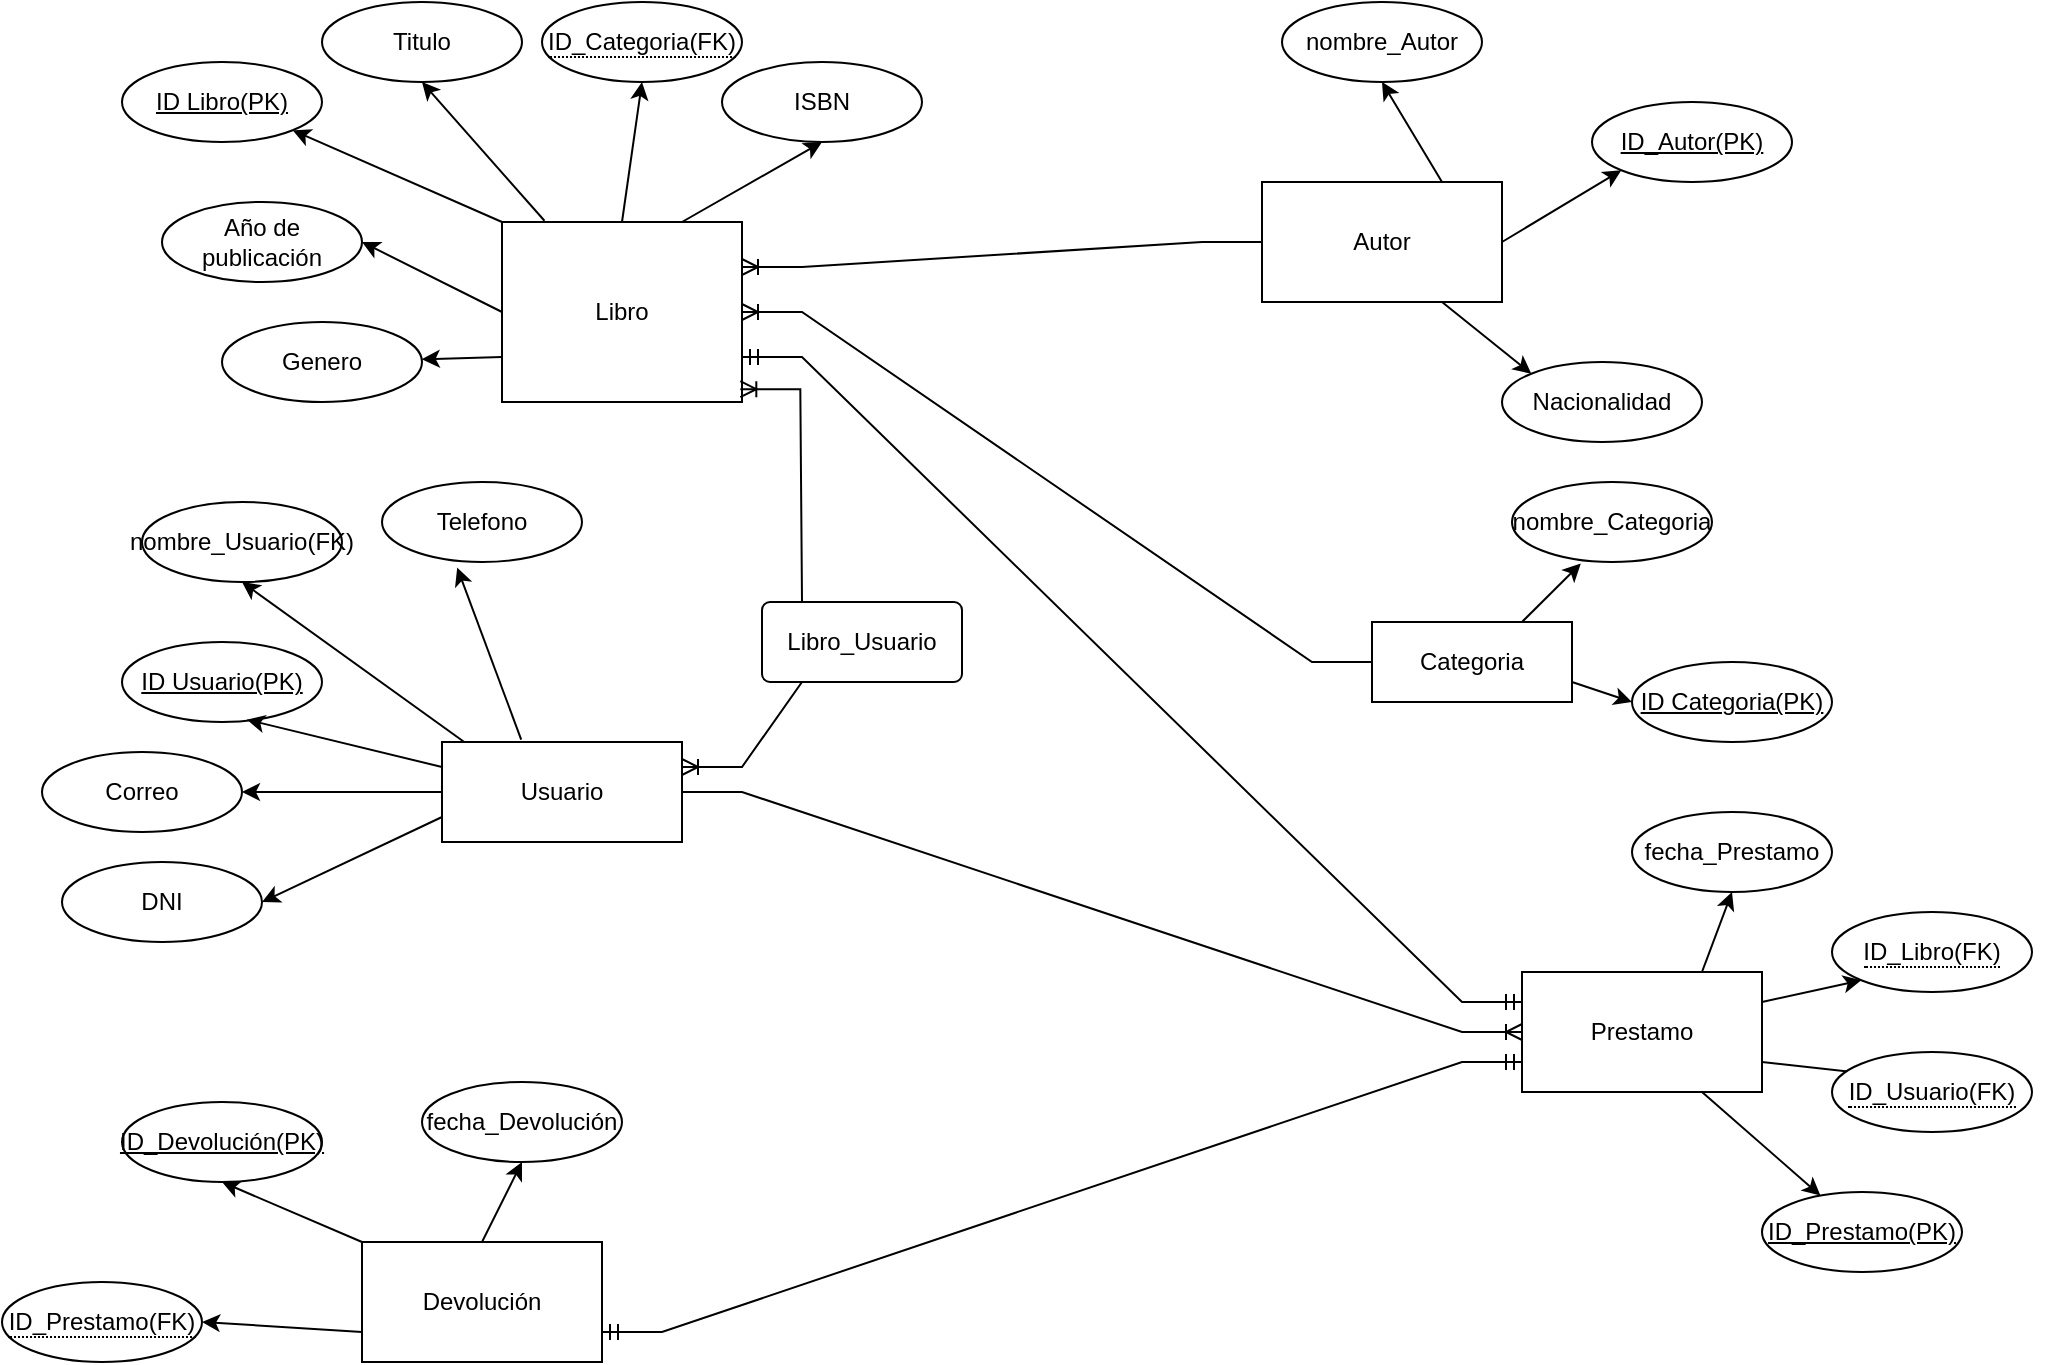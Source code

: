 <mxfile version="22.0.8" type="github">
  <diagram name="Página-1" id="BgM8hemlGuChHhuPVpw4">
    <mxGraphModel dx="2186" dy="759" grid="1" gridSize="10" guides="1" tooltips="1" connect="1" arrows="1" fold="1" page="1" pageScale="1" pageWidth="850" pageHeight="1100" math="0" shadow="0">
      <root>
        <mxCell id="0" />
        <mxCell id="1" parent="0" />
        <mxCell id="_uti6tNegYCA7zZV2rwK-13" style="edgeStyle=none;rounded=0;orthogonalLoop=1;jettySize=auto;html=1;exitX=0;exitY=0.75;exitDx=0;exitDy=0;" edge="1" parent="1" source="_uti6tNegYCA7zZV2rwK-1" target="_uti6tNegYCA7zZV2rwK-8">
          <mxGeometry relative="1" as="geometry" />
        </mxCell>
        <mxCell id="_uti6tNegYCA7zZV2rwK-14" style="rounded=0;orthogonalLoop=1;jettySize=auto;html=1;exitX=0.177;exitY=-0.007;exitDx=0;exitDy=0;entryX=0.5;entryY=1;entryDx=0;entryDy=0;exitPerimeter=0;" edge="1" parent="1" source="_uti6tNegYCA7zZV2rwK-1" target="_uti6tNegYCA7zZV2rwK-6">
          <mxGeometry relative="1" as="geometry" />
        </mxCell>
        <mxCell id="_uti6tNegYCA7zZV2rwK-15" style="edgeStyle=none;rounded=0;orthogonalLoop=1;jettySize=auto;html=1;exitX=0.75;exitY=0;exitDx=0;exitDy=0;entryX=0.5;entryY=1;entryDx=0;entryDy=0;" edge="1" parent="1" source="_uti6tNegYCA7zZV2rwK-1" target="_uti6tNegYCA7zZV2rwK-7">
          <mxGeometry relative="1" as="geometry" />
        </mxCell>
        <mxCell id="_uti6tNegYCA7zZV2rwK-16" style="edgeStyle=none;rounded=0;orthogonalLoop=1;jettySize=auto;html=1;exitX=0;exitY=0.5;exitDx=0;exitDy=0;entryX=1;entryY=0.5;entryDx=0;entryDy=0;" edge="1" parent="1" source="_uti6tNegYCA7zZV2rwK-1" target="_uti6tNegYCA7zZV2rwK-9">
          <mxGeometry relative="1" as="geometry" />
        </mxCell>
        <mxCell id="_uti6tNegYCA7zZV2rwK-19" style="edgeStyle=none;rounded=0;orthogonalLoop=1;jettySize=auto;html=1;exitX=0;exitY=0;exitDx=0;exitDy=0;entryX=1;entryY=1;entryDx=0;entryDy=0;" edge="1" parent="1" source="_uti6tNegYCA7zZV2rwK-1" target="_uti6tNegYCA7zZV2rwK-18">
          <mxGeometry relative="1" as="geometry" />
        </mxCell>
        <mxCell id="_uti6tNegYCA7zZV2rwK-66" style="edgeStyle=none;rounded=0;orthogonalLoop=1;jettySize=auto;html=1;exitX=0.5;exitY=0;exitDx=0;exitDy=0;entryX=0.5;entryY=1;entryDx=0;entryDy=0;" edge="1" parent="1" source="_uti6tNegYCA7zZV2rwK-1" target="_uti6tNegYCA7zZV2rwK-65">
          <mxGeometry relative="1" as="geometry" />
        </mxCell>
        <mxCell id="_uti6tNegYCA7zZV2rwK-1" value="Libro" style="rounded=0;whiteSpace=wrap;html=1;" vertex="1" parent="1">
          <mxGeometry x="200" y="140" width="120" height="90" as="geometry" />
        </mxCell>
        <mxCell id="_uti6tNegYCA7zZV2rwK-36" style="edgeStyle=none;rounded=0;orthogonalLoop=1;jettySize=auto;html=1;entryX=0.5;entryY=1;entryDx=0;entryDy=0;exitX=0.75;exitY=0;exitDx=0;exitDy=0;" edge="1" parent="1" source="_uti6tNegYCA7zZV2rwK-2" target="_uti6tNegYCA7zZV2rwK-35">
          <mxGeometry relative="1" as="geometry">
            <mxPoint x="655" y="110" as="sourcePoint" />
          </mxGeometry>
        </mxCell>
        <mxCell id="_uti6tNegYCA7zZV2rwK-38" style="edgeStyle=none;rounded=0;orthogonalLoop=1;jettySize=auto;html=1;exitX=1;exitY=0.5;exitDx=0;exitDy=0;entryX=0;entryY=1;entryDx=0;entryDy=0;" edge="1" parent="1" source="_uti6tNegYCA7zZV2rwK-2" target="_uti6tNegYCA7zZV2rwK-37">
          <mxGeometry relative="1" as="geometry" />
        </mxCell>
        <mxCell id="_uti6tNegYCA7zZV2rwK-40" style="edgeStyle=none;rounded=0;orthogonalLoop=1;jettySize=auto;html=1;exitX=0.75;exitY=1;exitDx=0;exitDy=0;entryX=0;entryY=0;entryDx=0;entryDy=0;" edge="1" parent="1" source="_uti6tNegYCA7zZV2rwK-2" target="_uti6tNegYCA7zZV2rwK-39">
          <mxGeometry relative="1" as="geometry" />
        </mxCell>
        <mxCell id="_uti6tNegYCA7zZV2rwK-2" value="Autor" style="rounded=0;whiteSpace=wrap;html=1;" vertex="1" parent="1">
          <mxGeometry x="580" y="120" width="120" height="60" as="geometry" />
        </mxCell>
        <mxCell id="_uti6tNegYCA7zZV2rwK-24" style="edgeStyle=none;rounded=0;orthogonalLoop=1;jettySize=auto;html=1;exitX=0.097;exitY=0.008;exitDx=0;exitDy=0;entryX=0.5;entryY=1;entryDx=0;entryDy=0;exitPerimeter=0;" edge="1" parent="1" source="_uti6tNegYCA7zZV2rwK-3" target="_uti6tNegYCA7zZV2rwK-23">
          <mxGeometry relative="1" as="geometry" />
        </mxCell>
        <mxCell id="_uti6tNegYCA7zZV2rwK-30" style="edgeStyle=none;rounded=0;orthogonalLoop=1;jettySize=auto;html=1;exitX=0;exitY=0.75;exitDx=0;exitDy=0;entryX=1;entryY=0.5;entryDx=0;entryDy=0;" edge="1" parent="1" source="_uti6tNegYCA7zZV2rwK-3" target="_uti6tNegYCA7zZV2rwK-28">
          <mxGeometry relative="1" as="geometry" />
        </mxCell>
        <mxCell id="_uti6tNegYCA7zZV2rwK-31" style="edgeStyle=none;rounded=0;orthogonalLoop=1;jettySize=auto;html=1;exitX=0;exitY=0.5;exitDx=0;exitDy=0;entryX=1;entryY=0.5;entryDx=0;entryDy=0;" edge="1" parent="1" source="_uti6tNegYCA7zZV2rwK-3" target="_uti6tNegYCA7zZV2rwK-27">
          <mxGeometry relative="1" as="geometry" />
        </mxCell>
        <mxCell id="_uti6tNegYCA7zZV2rwK-32" style="edgeStyle=none;rounded=0;orthogonalLoop=1;jettySize=auto;html=1;exitX=0.33;exitY=-0.024;exitDx=0;exitDy=0;entryX=0.376;entryY=1.07;entryDx=0;entryDy=0;exitPerimeter=0;entryPerimeter=0;" edge="1" parent="1" source="_uti6tNegYCA7zZV2rwK-3" target="_uti6tNegYCA7zZV2rwK-25">
          <mxGeometry relative="1" as="geometry" />
        </mxCell>
        <mxCell id="_uti6tNegYCA7zZV2rwK-3" value="Usuario" style="rounded=0;whiteSpace=wrap;html=1;" vertex="1" parent="1">
          <mxGeometry x="170" y="400" width="120" height="50" as="geometry" />
        </mxCell>
        <mxCell id="_uti6tNegYCA7zZV2rwK-46" style="edgeStyle=none;rounded=0;orthogonalLoop=1;jettySize=auto;html=1;exitX=0.75;exitY=1;exitDx=0;exitDy=0;" edge="1" parent="1" source="_uti6tNegYCA7zZV2rwK-4" target="_uti6tNegYCA7zZV2rwK-44">
          <mxGeometry relative="1" as="geometry" />
        </mxCell>
        <mxCell id="_uti6tNegYCA7zZV2rwK-57" style="edgeStyle=none;rounded=0;orthogonalLoop=1;jettySize=auto;html=1;exitX=0.75;exitY=0;exitDx=0;exitDy=0;entryX=0.5;entryY=1;entryDx=0;entryDy=0;" edge="1" parent="1" source="_uti6tNegYCA7zZV2rwK-4" target="_uti6tNegYCA7zZV2rwK-56">
          <mxGeometry relative="1" as="geometry" />
        </mxCell>
        <mxCell id="_uti6tNegYCA7zZV2rwK-4" value="Prestamo" style="rounded=0;whiteSpace=wrap;html=1;" vertex="1" parent="1">
          <mxGeometry x="710" y="515" width="120" height="60" as="geometry" />
        </mxCell>
        <mxCell id="_uti6tNegYCA7zZV2rwK-42" style="edgeStyle=none;rounded=0;orthogonalLoop=1;jettySize=auto;html=1;exitX=0;exitY=0;exitDx=0;exitDy=0;entryX=0.5;entryY=1;entryDx=0;entryDy=0;" edge="1" parent="1" source="_uti6tNegYCA7zZV2rwK-5" target="_uti6tNegYCA7zZV2rwK-41">
          <mxGeometry relative="1" as="geometry" />
        </mxCell>
        <mxCell id="_uti6tNegYCA7zZV2rwK-49" style="edgeStyle=none;rounded=0;orthogonalLoop=1;jettySize=auto;html=1;exitX=0.5;exitY=0;exitDx=0;exitDy=0;entryX=0.5;entryY=1;entryDx=0;entryDy=0;" edge="1" parent="1" source="_uti6tNegYCA7zZV2rwK-5" target="_uti6tNegYCA7zZV2rwK-47">
          <mxGeometry relative="1" as="geometry" />
        </mxCell>
        <mxCell id="_uti6tNegYCA7zZV2rwK-53" style="edgeStyle=none;rounded=0;orthogonalLoop=1;jettySize=auto;html=1;exitX=1;exitY=0.75;exitDx=0;exitDy=0;entryX=1;entryY=0.5;entryDx=0;entryDy=0;" edge="1" parent="1" source="_uti6tNegYCA7zZV2rwK-4" target="_uti6tNegYCA7zZV2rwK-51">
          <mxGeometry relative="1" as="geometry" />
        </mxCell>
        <mxCell id="_uti6tNegYCA7zZV2rwK-60" style="edgeStyle=none;rounded=0;orthogonalLoop=1;jettySize=auto;html=1;exitX=0;exitY=0.75;exitDx=0;exitDy=0;entryX=1;entryY=0.5;entryDx=0;entryDy=0;" edge="1" parent="1" source="_uti6tNegYCA7zZV2rwK-5" target="_uti6tNegYCA7zZV2rwK-59">
          <mxGeometry relative="1" as="geometry" />
        </mxCell>
        <mxCell id="_uti6tNegYCA7zZV2rwK-5" value="Devolución" style="rounded=0;whiteSpace=wrap;html=1;" vertex="1" parent="1">
          <mxGeometry x="130" y="650" width="120" height="60" as="geometry" />
        </mxCell>
        <mxCell id="_uti6tNegYCA7zZV2rwK-6" value="Titulo" style="ellipse;whiteSpace=wrap;html=1;align=center;" vertex="1" parent="1">
          <mxGeometry x="110" y="30" width="100" height="40" as="geometry" />
        </mxCell>
        <mxCell id="_uti6tNegYCA7zZV2rwK-7" value="ISBN" style="ellipse;whiteSpace=wrap;html=1;align=center;" vertex="1" parent="1">
          <mxGeometry x="310" y="60" width="100" height="40" as="geometry" />
        </mxCell>
        <mxCell id="_uti6tNegYCA7zZV2rwK-8" value="Genero" style="ellipse;whiteSpace=wrap;html=1;align=center;" vertex="1" parent="1">
          <mxGeometry x="60" y="190" width="100" height="40" as="geometry" />
        </mxCell>
        <mxCell id="_uti6tNegYCA7zZV2rwK-9" value="Año de publicación" style="ellipse;whiteSpace=wrap;html=1;align=center;" vertex="1" parent="1">
          <mxGeometry x="30" y="130" width="100" height="40" as="geometry" />
        </mxCell>
        <mxCell id="_uti6tNegYCA7zZV2rwK-18" value="ID Libro(PK)" style="ellipse;whiteSpace=wrap;html=1;align=center;fontStyle=4;" vertex="1" parent="1">
          <mxGeometry x="10" y="60" width="100" height="40" as="geometry" />
        </mxCell>
        <mxCell id="_uti6tNegYCA7zZV2rwK-20" value="ID Usuario(PK)" style="ellipse;whiteSpace=wrap;html=1;align=center;fontStyle=4;" vertex="1" parent="1">
          <mxGeometry x="10" y="350" width="100" height="40" as="geometry" />
        </mxCell>
        <mxCell id="_uti6tNegYCA7zZV2rwK-22" style="edgeStyle=none;rounded=0;orthogonalLoop=1;jettySize=auto;html=1;exitX=0;exitY=0.25;exitDx=0;exitDy=0;entryX=0.624;entryY=0.97;entryDx=0;entryDy=0;entryPerimeter=0;" edge="1" parent="1" source="_uti6tNegYCA7zZV2rwK-3" target="_uti6tNegYCA7zZV2rwK-20">
          <mxGeometry relative="1" as="geometry" />
        </mxCell>
        <mxCell id="_uti6tNegYCA7zZV2rwK-23" value="nombre_Usuario(FK)" style="ellipse;whiteSpace=wrap;html=1;align=center;" vertex="1" parent="1">
          <mxGeometry x="20" y="280" width="100" height="40" as="geometry" />
        </mxCell>
        <mxCell id="_uti6tNegYCA7zZV2rwK-25" value="Telefono" style="ellipse;whiteSpace=wrap;html=1;align=center;" vertex="1" parent="1">
          <mxGeometry x="140" y="270" width="100" height="40" as="geometry" />
        </mxCell>
        <mxCell id="_uti6tNegYCA7zZV2rwK-27" value="Correo" style="ellipse;whiteSpace=wrap;html=1;align=center;" vertex="1" parent="1">
          <mxGeometry x="-30" y="405" width="100" height="40" as="geometry" />
        </mxCell>
        <mxCell id="_uti6tNegYCA7zZV2rwK-28" value="DNI" style="ellipse;whiteSpace=wrap;html=1;align=center;" vertex="1" parent="1">
          <mxGeometry x="-20" y="460" width="100" height="40" as="geometry" />
        </mxCell>
        <mxCell id="_uti6tNegYCA7zZV2rwK-35" value="nombre_Autor" style="ellipse;whiteSpace=wrap;html=1;align=center;" vertex="1" parent="1">
          <mxGeometry x="590" y="30" width="100" height="40" as="geometry" />
        </mxCell>
        <mxCell id="_uti6tNegYCA7zZV2rwK-37" value="ID_Autor(PK)" style="ellipse;whiteSpace=wrap;html=1;align=center;fontStyle=4;" vertex="1" parent="1">
          <mxGeometry x="745" y="80" width="100" height="40" as="geometry" />
        </mxCell>
        <mxCell id="_uti6tNegYCA7zZV2rwK-39" value="Nacionalidad" style="ellipse;whiteSpace=wrap;html=1;align=center;" vertex="1" parent="1">
          <mxGeometry x="700" y="210" width="100" height="40" as="geometry" />
        </mxCell>
        <mxCell id="_uti6tNegYCA7zZV2rwK-41" value="ID_Devolución(PK)" style="ellipse;whiteSpace=wrap;html=1;align=center;fontStyle=4;" vertex="1" parent="1">
          <mxGeometry x="10" y="580" width="100" height="40" as="geometry" />
        </mxCell>
        <mxCell id="_uti6tNegYCA7zZV2rwK-44" value="ID_Prestamo(PK)" style="ellipse;whiteSpace=wrap;html=1;align=center;fontStyle=4;" vertex="1" parent="1">
          <mxGeometry x="830" y="625" width="100" height="40" as="geometry" />
        </mxCell>
        <mxCell id="_uti6tNegYCA7zZV2rwK-63" style="edgeStyle=none;rounded=0;orthogonalLoop=1;jettySize=auto;html=1;exitX=1;exitY=0.75;exitDx=0;exitDy=0;entryX=0;entryY=0.5;entryDx=0;entryDy=0;" edge="1" parent="1" source="_uti6tNegYCA7zZV2rwK-45" target="_uti6tNegYCA7zZV2rwK-62">
          <mxGeometry relative="1" as="geometry" />
        </mxCell>
        <mxCell id="_uti6tNegYCA7zZV2rwK-45" value="Categoria" style="whiteSpace=wrap;html=1;align=center;" vertex="1" parent="1">
          <mxGeometry x="635" y="340" width="100" height="40" as="geometry" />
        </mxCell>
        <mxCell id="_uti6tNegYCA7zZV2rwK-47" value="fecha_Devolución" style="ellipse;whiteSpace=wrap;html=1;align=center;" vertex="1" parent="1">
          <mxGeometry x="160" y="570" width="100" height="40" as="geometry" />
        </mxCell>
        <mxCell id="_uti6tNegYCA7zZV2rwK-50" value="&lt;span style=&quot;border-bottom: 1px dotted&quot;&gt;ID_Libro(FK)&lt;/span&gt;" style="ellipse;whiteSpace=wrap;html=1;align=center;" vertex="1" parent="1">
          <mxGeometry x="865" y="485" width="100" height="40" as="geometry" />
        </mxCell>
        <mxCell id="_uti6tNegYCA7zZV2rwK-51" value="&lt;span style=&quot;border-bottom: 1px dotted&quot;&gt;ID_Usuario(FK)&lt;/span&gt;" style="ellipse;whiteSpace=wrap;html=1;align=center;" vertex="1" parent="1">
          <mxGeometry x="865" y="555" width="100" height="40" as="geometry" />
        </mxCell>
        <mxCell id="_uti6tNegYCA7zZV2rwK-52" style="edgeStyle=none;rounded=0;orthogonalLoop=1;jettySize=auto;html=1;exitX=1;exitY=0.25;exitDx=0;exitDy=0;entryX=0;entryY=1;entryDx=0;entryDy=0;" edge="1" parent="1" source="_uti6tNegYCA7zZV2rwK-4" target="_uti6tNegYCA7zZV2rwK-50">
          <mxGeometry relative="1" as="geometry">
            <mxPoint x="875" y="525" as="targetPoint" />
          </mxGeometry>
        </mxCell>
        <mxCell id="_uti6tNegYCA7zZV2rwK-56" value="fecha_Prestamo" style="ellipse;whiteSpace=wrap;html=1;align=center;" vertex="1" parent="1">
          <mxGeometry x="765" y="435" width="100" height="40" as="geometry" />
        </mxCell>
        <mxCell id="_uti6tNegYCA7zZV2rwK-59" value="&lt;span style=&quot;border-bottom: 1px dotted&quot;&gt;ID_Prestamo(FK)&lt;/span&gt;" style="ellipse;whiteSpace=wrap;html=1;align=center;" vertex="1" parent="1">
          <mxGeometry x="-50" y="670" width="100" height="40" as="geometry" />
        </mxCell>
        <mxCell id="_uti6tNegYCA7zZV2rwK-61" value="nombre_Categoria" style="ellipse;whiteSpace=wrap;html=1;align=center;" vertex="1" parent="1">
          <mxGeometry x="705" y="270" width="100" height="40" as="geometry" />
        </mxCell>
        <mxCell id="_uti6tNegYCA7zZV2rwK-62" value="ID Categoria(PK)" style="ellipse;whiteSpace=wrap;html=1;align=center;fontStyle=4;" vertex="1" parent="1">
          <mxGeometry x="765" y="360" width="100" height="40" as="geometry" />
        </mxCell>
        <mxCell id="_uti6tNegYCA7zZV2rwK-64" style="edgeStyle=none;rounded=0;orthogonalLoop=1;jettySize=auto;html=1;exitX=0.75;exitY=0;exitDx=0;exitDy=0;entryX=0.344;entryY=1.02;entryDx=0;entryDy=0;entryPerimeter=0;" edge="1" parent="1" source="_uti6tNegYCA7zZV2rwK-45" target="_uti6tNegYCA7zZV2rwK-61">
          <mxGeometry relative="1" as="geometry" />
        </mxCell>
        <mxCell id="_uti6tNegYCA7zZV2rwK-65" value="&lt;span style=&quot;border-bottom: 1px dotted&quot;&gt;ID_Categoria(FK)&lt;/span&gt;" style="ellipse;whiteSpace=wrap;html=1;align=center;" vertex="1" parent="1">
          <mxGeometry x="220" y="30" width="100" height="40" as="geometry" />
        </mxCell>
        <mxCell id="_uti6tNegYCA7zZV2rwK-68" value="" style="edgeStyle=entityRelationEdgeStyle;fontSize=12;html=1;endArrow=ERoneToMany;rounded=0;fontStyle=2;entryX=1;entryY=0.25;entryDx=0;entryDy=0;exitX=0;exitY=0.5;exitDx=0;exitDy=0;" edge="1" parent="1" source="_uti6tNegYCA7zZV2rwK-2" target="_uti6tNegYCA7zZV2rwK-1">
          <mxGeometry width="100" height="100" relative="1" as="geometry">
            <mxPoint x="390" y="160" as="sourcePoint" />
            <mxPoint x="510" y="160" as="targetPoint" />
          </mxGeometry>
        </mxCell>
        <mxCell id="_uti6tNegYCA7zZV2rwK-69" value="" style="edgeStyle=entityRelationEdgeStyle;fontSize=12;html=1;endArrow=ERoneToMany;rounded=0;entryX=1;entryY=0.5;entryDx=0;entryDy=0;exitX=0;exitY=0.5;exitDx=0;exitDy=0;" edge="1" parent="1" source="_uti6tNegYCA7zZV2rwK-45" target="_uti6tNegYCA7zZV2rwK-1">
          <mxGeometry width="100" height="100" relative="1" as="geometry">
            <mxPoint x="370" y="450" as="sourcePoint" />
            <mxPoint x="470" y="350" as="targetPoint" />
          </mxGeometry>
        </mxCell>
        <mxCell id="_uti6tNegYCA7zZV2rwK-70" value="" style="edgeStyle=entityRelationEdgeStyle;fontSize=12;html=1;endArrow=ERmandOne;startArrow=ERmandOne;rounded=0;entryX=0;entryY=0.25;entryDx=0;entryDy=0;exitX=1;exitY=0.75;exitDx=0;exitDy=0;" edge="1" parent="1" source="_uti6tNegYCA7zZV2rwK-1" target="_uti6tNegYCA7zZV2rwK-4">
          <mxGeometry width="100" height="100" relative="1" as="geometry">
            <mxPoint x="320" y="210" as="sourcePoint" />
            <mxPoint x="700" y="570" as="targetPoint" />
          </mxGeometry>
        </mxCell>
        <mxCell id="_uti6tNegYCA7zZV2rwK-74" value="" style="edgeStyle=entityRelationEdgeStyle;fontSize=12;html=1;endArrow=ERoneToMany;rounded=0;exitX=1;exitY=0.5;exitDx=0;exitDy=0;entryX=0;entryY=0.5;entryDx=0;entryDy=0;" edge="1" parent="1" source="_uti6tNegYCA7zZV2rwK-3" target="_uti6tNegYCA7zZV2rwK-4">
          <mxGeometry width="100" height="100" relative="1" as="geometry">
            <mxPoint x="370" y="450" as="sourcePoint" />
            <mxPoint x="470" y="350" as="targetPoint" />
          </mxGeometry>
        </mxCell>
        <mxCell id="_uti6tNegYCA7zZV2rwK-75" value="" style="edgeStyle=entityRelationEdgeStyle;fontSize=12;html=1;endArrow=ERmandOne;startArrow=ERmandOne;rounded=0;exitX=1;exitY=0.75;exitDx=0;exitDy=0;entryX=0;entryY=0.75;entryDx=0;entryDy=0;" edge="1" parent="1" source="_uti6tNegYCA7zZV2rwK-5" target="_uti6tNegYCA7zZV2rwK-4">
          <mxGeometry width="100" height="100" relative="1" as="geometry">
            <mxPoint x="370" y="450" as="sourcePoint" />
            <mxPoint x="470" y="350" as="targetPoint" />
          </mxGeometry>
        </mxCell>
        <mxCell id="_uti6tNegYCA7zZV2rwK-78" value="Libro_Usuario" style="rounded=1;arcSize=10;whiteSpace=wrap;html=1;align=center;" vertex="1" parent="1">
          <mxGeometry x="330" y="330" width="100" height="40" as="geometry" />
        </mxCell>
        <mxCell id="_uti6tNegYCA7zZV2rwK-80" value="" style="edgeStyle=entityRelationEdgeStyle;fontSize=12;html=1;endArrow=ERoneToMany;rounded=0;entryX=0.993;entryY=0.929;entryDx=0;entryDy=0;entryPerimeter=0;exitX=0.5;exitY=0;exitDx=0;exitDy=0;" edge="1" parent="1" source="_uti6tNegYCA7zZV2rwK-78" target="_uti6tNegYCA7zZV2rwK-1">
          <mxGeometry width="100" height="100" relative="1" as="geometry">
            <mxPoint x="370" y="450" as="sourcePoint" />
            <mxPoint x="470" y="350" as="targetPoint" />
          </mxGeometry>
        </mxCell>
        <mxCell id="_uti6tNegYCA7zZV2rwK-81" value="" style="edgeStyle=entityRelationEdgeStyle;fontSize=12;html=1;endArrow=ERoneToMany;rounded=0;entryX=1;entryY=0.25;entryDx=0;entryDy=0;exitX=0.5;exitY=1;exitDx=0;exitDy=0;" edge="1" parent="1" source="_uti6tNegYCA7zZV2rwK-78" target="_uti6tNegYCA7zZV2rwK-3">
          <mxGeometry width="100" height="100" relative="1" as="geometry">
            <mxPoint x="270" y="310" as="sourcePoint" />
            <mxPoint x="470" y="350" as="targetPoint" />
          </mxGeometry>
        </mxCell>
      </root>
    </mxGraphModel>
  </diagram>
</mxfile>
